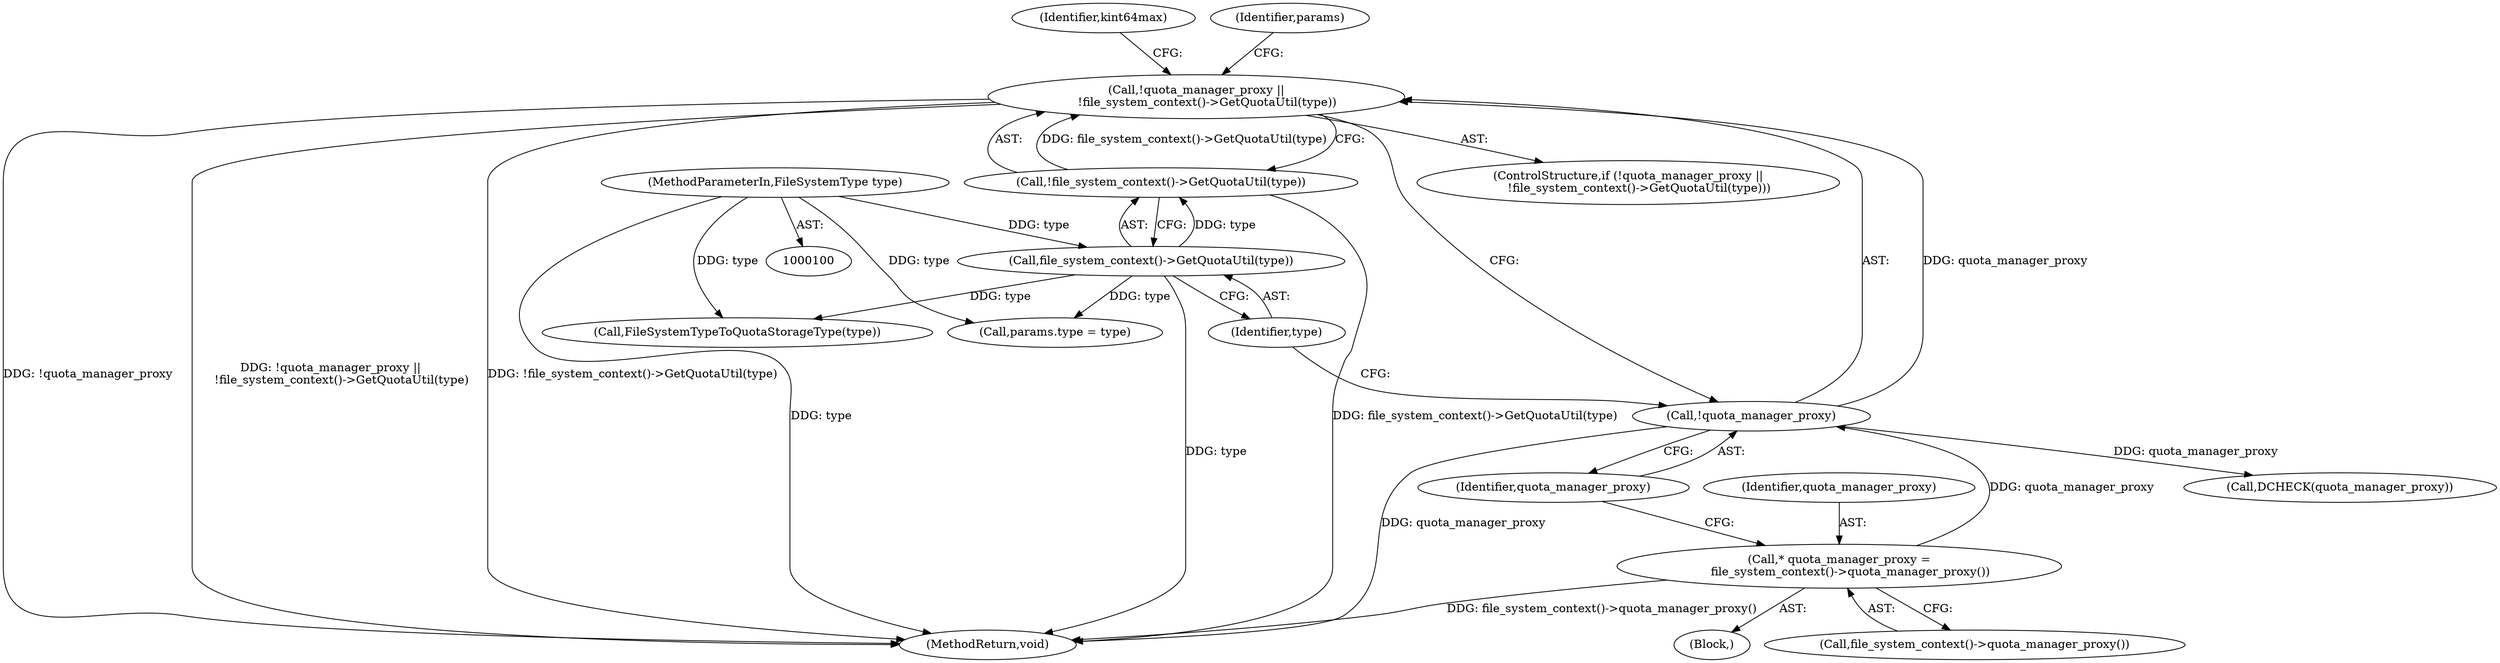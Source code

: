 digraph "0_Chrome_3ea4ba8af75eb37860c15d02af94f272e5bbc235@API" {
"1000111" [label="(Call,!quota_manager_proxy ||\n      !file_system_context()->GetQuotaUtil(type))"];
"1000112" [label="(Call,!quota_manager_proxy)"];
"1000107" [label="(Call,* quota_manager_proxy =\n      file_system_context()->quota_manager_proxy())"];
"1000114" [label="(Call,!file_system_context()->GetQuotaUtil(type))"];
"1000115" [label="(Call,file_system_context()->GetQuotaUtil(type))"];
"1000102" [label="(MethodParameterIn,FileSystemType type)"];
"1000108" [label="(Identifier,quota_manager_proxy)"];
"1000116" [label="(Identifier,type)"];
"1000115" [label="(Call,file_system_context()->GetQuotaUtil(type))"];
"1000105" [label="(Block,)"];
"1000112" [label="(Call,!quota_manager_proxy)"];
"1000114" [label="(Call,!file_system_context()->GetQuotaUtil(type))"];
"1000157" [label="(MethodReturn,void)"];
"1000111" [label="(Call,!quota_manager_proxy ||\n      !file_system_context()->GetQuotaUtil(type))"];
"1000110" [label="(ControlStructure,if (!quota_manager_proxy ||\n      !file_system_context()->GetQuotaUtil(type)))"];
"1000109" [label="(Call,file_system_context()->quota_manager_proxy())"];
"1000107" [label="(Call,* quota_manager_proxy =\n      file_system_context()->quota_manager_proxy())"];
"1000119" [label="(Identifier,kint64max)"];
"1000125" [label="(Identifier,params)"];
"1000113" [label="(Identifier,quota_manager_proxy)"];
"1000102" [label="(MethodParameterIn,FileSystemType type)"];
"1000128" [label="(Call,params.type = type)"];
"1000149" [label="(Call,FileSystemTypeToQuotaStorageType(type))"];
"1000143" [label="(Call,DCHECK(quota_manager_proxy))"];
"1000111" -> "1000110"  [label="AST: "];
"1000111" -> "1000112"  [label="CFG: "];
"1000111" -> "1000114"  [label="CFG: "];
"1000112" -> "1000111"  [label="AST: "];
"1000114" -> "1000111"  [label="AST: "];
"1000119" -> "1000111"  [label="CFG: "];
"1000125" -> "1000111"  [label="CFG: "];
"1000111" -> "1000157"  [label="DDG: !file_system_context()->GetQuotaUtil(type)"];
"1000111" -> "1000157"  [label="DDG: !quota_manager_proxy"];
"1000111" -> "1000157"  [label="DDG: !quota_manager_proxy ||\n      !file_system_context()->GetQuotaUtil(type)"];
"1000112" -> "1000111"  [label="DDG: quota_manager_proxy"];
"1000114" -> "1000111"  [label="DDG: file_system_context()->GetQuotaUtil(type)"];
"1000112" -> "1000113"  [label="CFG: "];
"1000113" -> "1000112"  [label="AST: "];
"1000116" -> "1000112"  [label="CFG: "];
"1000112" -> "1000157"  [label="DDG: quota_manager_proxy"];
"1000107" -> "1000112"  [label="DDG: quota_manager_proxy"];
"1000112" -> "1000143"  [label="DDG: quota_manager_proxy"];
"1000107" -> "1000105"  [label="AST: "];
"1000107" -> "1000109"  [label="CFG: "];
"1000108" -> "1000107"  [label="AST: "];
"1000109" -> "1000107"  [label="AST: "];
"1000113" -> "1000107"  [label="CFG: "];
"1000107" -> "1000157"  [label="DDG: file_system_context()->quota_manager_proxy()"];
"1000114" -> "1000115"  [label="CFG: "];
"1000115" -> "1000114"  [label="AST: "];
"1000114" -> "1000157"  [label="DDG: file_system_context()->GetQuotaUtil(type)"];
"1000115" -> "1000114"  [label="DDG: type"];
"1000115" -> "1000116"  [label="CFG: "];
"1000116" -> "1000115"  [label="AST: "];
"1000115" -> "1000157"  [label="DDG: type"];
"1000102" -> "1000115"  [label="DDG: type"];
"1000115" -> "1000128"  [label="DDG: type"];
"1000115" -> "1000149"  [label="DDG: type"];
"1000102" -> "1000100"  [label="AST: "];
"1000102" -> "1000157"  [label="DDG: type"];
"1000102" -> "1000128"  [label="DDG: type"];
"1000102" -> "1000149"  [label="DDG: type"];
}
